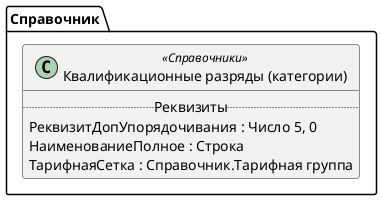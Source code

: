 ﻿@startuml РазрядыКатегорииДолжностей
'!include templates.wsd
'..\include templates.wsd
class Справочник.РазрядыКатегорииДолжностей as "Квалификационные разряды (категории)" <<Справочники>>
{
..Реквизиты..
РеквизитДопУпорядочивания : Число 5, 0
НаименованиеПолное : Строка
ТарифнаяСетка : Справочник.Тарифная группа
}
@enduml

